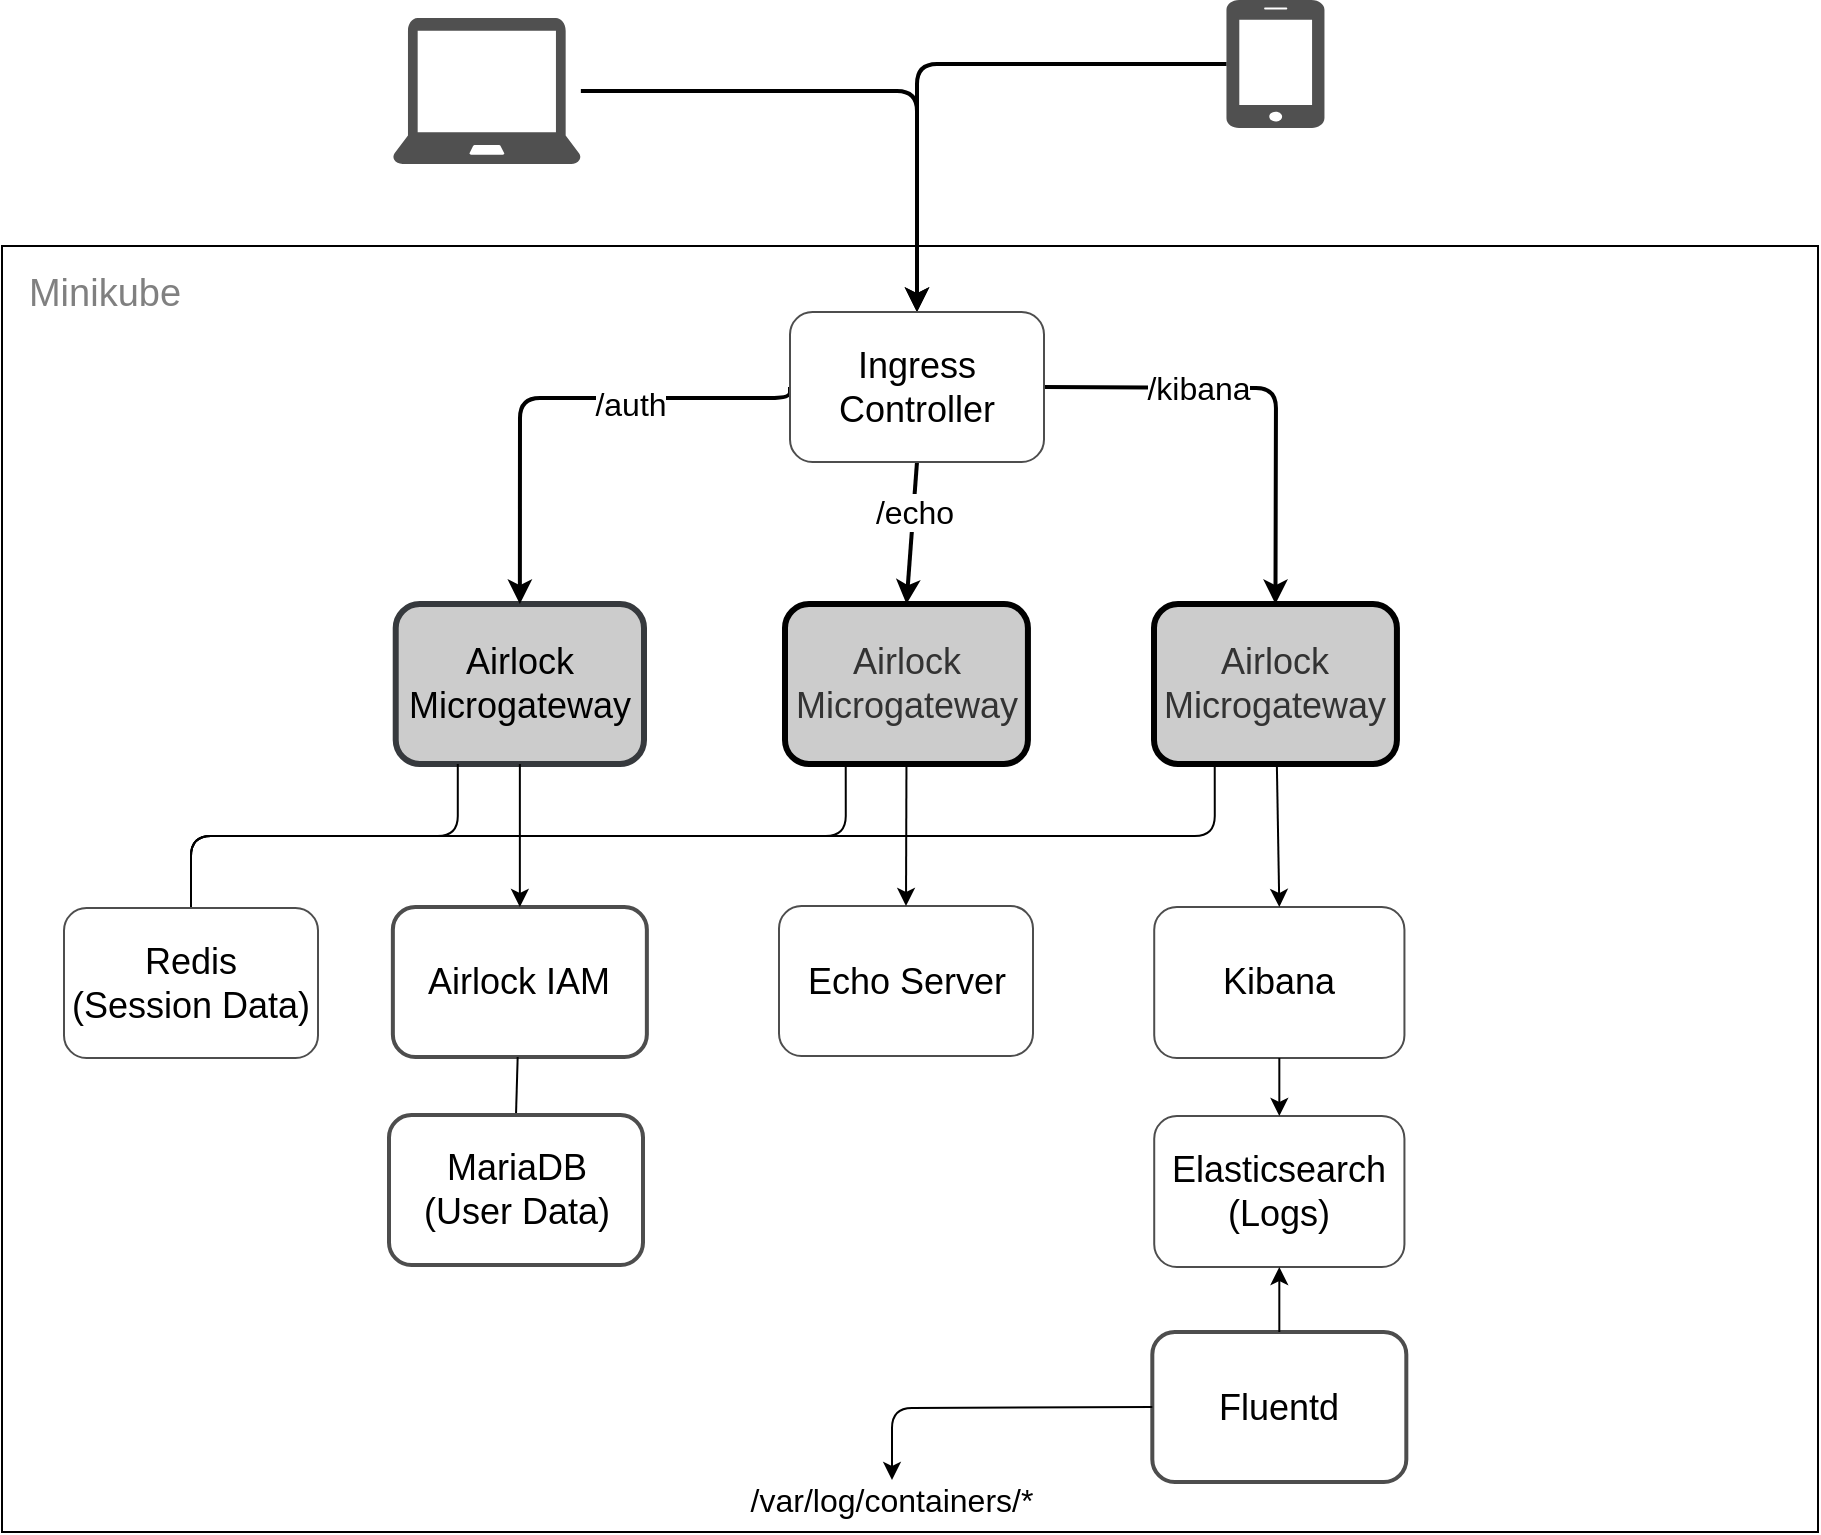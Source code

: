 <mxfile version="14.4.2" type="device"><diagram id="WI9T0HZ2pTsCkuznbFz-" name="Page-1"><mxGraphModel dx="2062" dy="1988" grid="0" gridSize="10" guides="1" tooltips="1" connect="1" arrows="1" fold="1" page="1" pageScale="1" pageWidth="1169" pageHeight="827" math="0" shadow="0"><root><mxCell id="0"/><mxCell id="1" parent="0"/><mxCell id="zPxd7f9gdu0ujB_dVy6X-59" value="" style="rounded=0;whiteSpace=wrap;html=1;shadow=0;glass=0;sketch=0;strokeColor=#000000;strokeWidth=1;fillColor=none;" parent="1" vertex="1"><mxGeometry x="140" y="-696" width="908" height="643" as="geometry"/></mxCell><mxCell id="w9wuaRJPN0vWNbS5Cw9o-62" value="" style="pointerEvents=1;shadow=0;dashed=0;html=1;strokeColor=none;fillColor=#505050;labelPosition=center;verticalLabelPosition=bottom;verticalAlign=top;outlineConnect=0;align=center;shape=mxgraph.office.devices.laptop;fontStyle=1" parent="1" vertex="1"><mxGeometry x="335.43" y="-810" width="94" height="73" as="geometry"/></mxCell><mxCell id="5LJMf_2BfoSnGEr0R3gu-9" value="" style="group" parent="1" vertex="1" connectable="0"><mxGeometry x="752.23" y="-819" width="49" height="64" as="geometry"/></mxCell><mxCell id="l-q5ioN7zxDLsIIErkMB-75" value="" style="pointerEvents=1;shadow=0;dashed=0;html=1;strokeColor=none;fillColor=#505050;labelPosition=center;verticalLabelPosition=bottom;verticalAlign=top;outlineConnect=0;align=center;shape=mxgraph.office.devices.cell_phone_iphone_proportional;fontStyle=1" parent="5LJMf_2BfoSnGEr0R3gu-9" vertex="1"><mxGeometry width="49.0" height="64.0" as="geometry"/></mxCell><mxCell id="l-q5ioN7zxDLsIIErkMB-66" value="&lt;font style=&quot;font-size: 18px;&quot;&gt;Airlock Microgateway&lt;/font&gt;" style="rounded=1;whiteSpace=wrap;html=1;align=center;fontColor=#333333;fontSize=18;fontStyle=0;labelBackgroundColor=none;strokeWidth=3;shadow=0;fillColor=#CCCCCC;" parent="1" vertex="1"><mxGeometry x="531.5" y="-517" width="121.46" height="80" as="geometry"/></mxCell><mxCell id="l-q5ioN7zxDLsIIErkMB-79" value="Minikube" style="text;html=1;align=center;verticalAlign=middle;resizable=0;points=[];autosize=1;fontSize=19;labelBackgroundColor=none;fontStyle=0;fontColor=#808080;" parent="1" vertex="1"><mxGeometry x="147.998" y="-686" width="86" height="27" as="geometry"/></mxCell><mxCell id="w9wuaRJPN0vWNbS5Cw9o-79" value="&lt;font style=&quot;font-size: 18px;&quot;&gt;Airlock IAM&lt;/font&gt;" style="rounded=1;whiteSpace=wrap;html=1;strokeColor=#4D4D4D;fillColor=#ffffff;align=center;labelBackgroundColor=none;fontSize=18;fontStyle=0;fontColor=#000000;strokeWidth=2;shadow=0;" parent="1" vertex="1"><mxGeometry x="335.43" y="-365.5" width="127" height="75" as="geometry"/></mxCell><mxCell id="zPxd7f9gdu0ujB_dVy6X-16" value="&lt;font style=&quot;font-size: 18px;&quot;&gt;Airlock Microgateway&lt;/font&gt;" style="rounded=1;whiteSpace=wrap;html=1;align=center;fontSize=18;fontStyle=0;labelBackgroundColor=none;strokeWidth=3;strokeColor=#36393d;shadow=0;sketch=0;glass=0;fillColor=#CCCCCC;" parent="1" vertex="1"><mxGeometry x="336.86" y="-517" width="124.14" height="80" as="geometry"/></mxCell><mxCell id="zPxd7f9gdu0ujB_dVy6X-21" value="" style="endArrow=none;html=1;exitX=0.5;exitY=0;exitDx=0;exitDy=0;" parent="1" source="lVdv-ffWIgl_E9PSQNQW-1" target="w9wuaRJPN0vWNbS5Cw9o-79" edge="1"><mxGeometry x="282" y="-432.5" width="50" height="50" as="geometry"><mxPoint x="397.585" y="-148.25" as="sourcePoint"/><mxPoint x="176" y="-221.5" as="targetPoint"/></mxGeometry></mxCell><mxCell id="zPxd7f9gdu0ujB_dVy6X-25" value="&lt;font style=&quot;font-size: 18px;&quot;&gt;Echo Server&lt;/font&gt;" style="rounded=1;whiteSpace=wrap;html=1;strokeColor=#4D4D4D;fillColor=#ffffff;align=center;labelBackgroundColor=none;fontSize=18;fontStyle=0;fontColor=#000000;strokeWidth=1;" parent="1" vertex="1"><mxGeometry x="528.5" y="-366" width="127" height="75" as="geometry"/></mxCell><mxCell id="zPxd7f9gdu0ujB_dVy6X-27" value="&lt;font style=&quot;font-size: 18px;&quot;&gt;Kibana&lt;/font&gt;" style="rounded=1;whiteSpace=wrap;html=1;strokeColor=#4D4D4D;fillColor=#ffffff;align=center;labelBackgroundColor=none;fontSize=18;fontStyle=0;fontColor=#000000;strokeWidth=1;" parent="1" vertex="1"><mxGeometry x="716.11" y="-365.5" width="125.11" height="75.5" as="geometry"/></mxCell><mxCell id="zPxd7f9gdu0ujB_dVy6X-37" value="" style="endArrow=none;startArrow=none;html=1;edgeStyle=orthogonalEdgeStyle;startFill=0;endFill=0;entryX=0.25;entryY=1;entryDx=0;entryDy=0;exitX=0.5;exitY=0;exitDx=0;exitDy=0;" parent="1" source="lVdv-ffWIgl_E9PSQNQW-7" target="zPxd7f9gdu0ujB_dVy6X-16" edge="1"><mxGeometry width="50" height="50" relative="1" as="geometry"><mxPoint x="277" y="-412.5" as="sourcePoint"/><mxPoint x="189" y="-451" as="targetPoint"/></mxGeometry></mxCell><mxCell id="zPxd7f9gdu0ujB_dVy6X-38" value="" style="endArrow=none;startArrow=none;html=1;edgeStyle=orthogonalEdgeStyle;startFill=0;endFill=0;exitX=0.5;exitY=0;exitDx=0;exitDy=0;entryX=0.25;entryY=1;entryDx=0;entryDy=0;" parent="1" source="lVdv-ffWIgl_E9PSQNQW-7" target="l-q5ioN7zxDLsIIErkMB-66" edge="1"><mxGeometry width="50" height="50" relative="1" as="geometry"><mxPoint x="277" y="-412.5" as="sourcePoint"/><mxPoint x="471.0" y="-467" as="targetPoint"/></mxGeometry></mxCell><mxCell id="zPxd7f9gdu0ujB_dVy6X-39" value="" style="endArrow=none;startArrow=none;html=1;edgeStyle=orthogonalEdgeStyle;startFill=0;endFill=0;entryX=0.25;entryY=1;entryDx=0;entryDy=0;exitX=0.5;exitY=0;exitDx=0;exitDy=0;" parent="1" source="lVdv-ffWIgl_E9PSQNQW-7" target="zPxd7f9gdu0ujB_dVy6X-17" edge="1"><mxGeometry width="50" height="50" relative="1" as="geometry"><mxPoint x="277" y="-412.5" as="sourcePoint"/><mxPoint x="471.0" y="-467" as="targetPoint"/></mxGeometry></mxCell><mxCell id="zPxd7f9gdu0ujB_dVy6X-48" style="edgeStyle=orthogonalEdgeStyle;rounded=1;orthogonalLoop=1;jettySize=auto;html=1;fontColor=#000000;strokeWidth=2;fontSize=11;fontStyle=1;entryX=0.5;entryY=0;entryDx=0;entryDy=0;" parent="1" source="l-q5ioN7zxDLsIIErkMB-75" target="lVdv-ffWIgl_E9PSQNQW-13" edge="1"><mxGeometry relative="1" as="geometry"><mxPoint x="642.5" y="-648" as="targetPoint"/><Array as="points"/><mxPoint x="579" y="-695" as="sourcePoint"/></mxGeometry></mxCell><mxCell id="zPxd7f9gdu0ujB_dVy6X-49" style="edgeStyle=orthogonalEdgeStyle;rounded=1;orthogonalLoop=1;jettySize=auto;html=1;fontColor=#000000;strokeWidth=2;fontSize=11;fontStyle=1;entryX=0.5;entryY=0;entryDx=0;entryDy=0;" parent="1" source="w9wuaRJPN0vWNbS5Cw9o-62" target="lVdv-ffWIgl_E9PSQNQW-13" edge="1"><mxGeometry relative="1" as="geometry"><mxPoint x="642.5" y="-648" as="targetPoint"/><Array as="points"/><mxPoint x="688.6" y="-694" as="sourcePoint"/></mxGeometry></mxCell><mxCell id="zPxd7f9gdu0ujB_dVy6X-62" value="" style="endArrow=classic;html=1;strokeWidth=2;entryX=0.5;entryY=0;entryDx=0;entryDy=0;exitX=0;exitY=0.5;exitDx=0;exitDy=0;" parent="1" target="zPxd7f9gdu0ujB_dVy6X-16" edge="1" source="lVdv-ffWIgl_E9PSQNQW-13"><mxGeometry width="50" height="50" relative="1" as="geometry"><mxPoint x="464" y="-583" as="sourcePoint"/><mxPoint x="441.5" y="-535" as="targetPoint"/><Array as="points"><mxPoint x="534" y="-620"/><mxPoint x="399" y="-620"/></Array></mxGeometry></mxCell><mxCell id="zPxd7f9gdu0ujB_dVy6X-68" value="/auth" style="edgeLabel;html=1;align=center;verticalAlign=middle;resizable=0;points=[];fontSize=16;" parent="zPxd7f9gdu0ujB_dVy6X-62" vertex="1" connectable="0"><mxGeometry x="-0.294" y="3" relative="1" as="geometry"><mxPoint as="offset"/></mxGeometry></mxCell><mxCell id="zPxd7f9gdu0ujB_dVy6X-64" value="" style="endArrow=classic;html=1;strokeWidth=2;entryX=0.5;entryY=0;entryDx=0;entryDy=0;exitX=0.5;exitY=1;exitDx=0;exitDy=0;" parent="1" source="lVdv-ffWIgl_E9PSQNQW-13" target="l-q5ioN7zxDLsIIErkMB-66" edge="1"><mxGeometry width="50" height="50" relative="1" as="geometry"><mxPoint x="672" y="-579" as="sourcePoint"/><mxPoint x="672.23" y="-510" as="targetPoint"/><Array as="points"/></mxGeometry></mxCell><mxCell id="zPxd7f9gdu0ujB_dVy6X-65" value="/echo" style="edgeLabel;html=1;align=center;verticalAlign=middle;resizable=0;points=[];fontSize=16;" parent="zPxd7f9gdu0ujB_dVy6X-64" vertex="1" connectable="0"><mxGeometry x="-0.312" relative="1" as="geometry"><mxPoint as="offset"/></mxGeometry></mxCell><mxCell id="zPxd7f9gdu0ujB_dVy6X-66" value="" style="endArrow=classic;html=1;strokeWidth=2;exitX=1;exitY=0.5;exitDx=0;exitDy=0;entryX=0.5;entryY=0;entryDx=0;entryDy=0;" parent="1" source="lVdv-ffWIgl_E9PSQNQW-13" target="zPxd7f9gdu0ujB_dVy6X-17" edge="1"><mxGeometry width="50" height="50" relative="1" as="geometry"><mxPoint x="767" y="-608" as="sourcePoint"/><mxPoint x="782.67" y="-535" as="targetPoint"/><Array as="points"><mxPoint x="777" y="-625"/></Array></mxGeometry></mxCell><mxCell id="zPxd7f9gdu0ujB_dVy6X-67" value="/kibana" style="edgeLabel;html=1;align=center;verticalAlign=middle;resizable=0;points=[];fontSize=16;" parent="zPxd7f9gdu0ujB_dVy6X-66" vertex="1" connectable="0"><mxGeometry x="-0.312" relative="1" as="geometry"><mxPoint as="offset"/></mxGeometry></mxCell><mxCell id="lVdv-ffWIgl_E9PSQNQW-1" value="MariaDB&lt;br&gt;(User Data)" style="rounded=1;whiteSpace=wrap;html=1;strokeColor=#4D4D4D;fillColor=#ffffff;align=center;labelBackgroundColor=none;fontSize=18;fontStyle=0;fontColor=#000000;strokeWidth=2;shadow=0;" vertex="1" parent="1"><mxGeometry x="333.5" y="-261.5" width="127" height="75" as="geometry"/></mxCell><mxCell id="lVdv-ffWIgl_E9PSQNQW-2" value="Elasticsearch&lt;br&gt;(Logs)" style="rounded=1;whiteSpace=wrap;html=1;strokeColor=#4D4D4D;fillColor=#ffffff;align=center;labelBackgroundColor=none;fontSize=18;fontStyle=0;fontColor=#000000;strokeWidth=1;" vertex="1" parent="1"><mxGeometry x="716.11" y="-261" width="125.11" height="75.5" as="geometry"/></mxCell><mxCell id="lVdv-ffWIgl_E9PSQNQW-3" value="Fluentd" style="rounded=1;whiteSpace=wrap;html=1;strokeColor=#4D4D4D;fillColor=#ffffff;align=center;labelBackgroundColor=none;fontSize=18;fontStyle=0;fontColor=#000000;strokeWidth=2;shadow=0;" vertex="1" parent="1"><mxGeometry x="715.16" y="-153" width="127" height="75" as="geometry"/></mxCell><mxCell id="lVdv-ffWIgl_E9PSQNQW-4" value="" style="endArrow=classic;html=1;exitX=0.5;exitY=0;exitDx=0;exitDy=0;" edge="1" parent="1" source="lVdv-ffWIgl_E9PSQNQW-3" target="lVdv-ffWIgl_E9PSQNQW-2"><mxGeometry width="50" height="50" relative="1" as="geometry"><mxPoint x="557" y="-213" as="sourcePoint"/><mxPoint x="607" y="-263" as="targetPoint"/></mxGeometry></mxCell><mxCell id="lVdv-ffWIgl_E9PSQNQW-5" value="" style="endArrow=classic;html=1;entryX=0.5;entryY=0;entryDx=0;entryDy=0;exitX=0.5;exitY=1;exitDx=0;exitDy=0;" edge="1" parent="1" source="zPxd7f9gdu0ujB_dVy6X-27" target="lVdv-ffWIgl_E9PSQNQW-2"><mxGeometry width="50" height="50" relative="1" as="geometry"><mxPoint x="557" y="-213" as="sourcePoint"/><mxPoint x="607" y="-263" as="targetPoint"/></mxGeometry></mxCell><mxCell id="lVdv-ffWIgl_E9PSQNQW-6" value="" style="endArrow=classic;html=1;entryX=0.5;entryY=0;entryDx=0;entryDy=0;" edge="1" parent="1" source="zPxd7f9gdu0ujB_dVy6X-17" target="zPxd7f9gdu0ujB_dVy6X-27"><mxGeometry width="50" height="50" relative="1" as="geometry"><mxPoint x="781" y="-443" as="sourcePoint"/><mxPoint x="609" y="-264" as="targetPoint"/></mxGeometry></mxCell><mxCell id="zPxd7f9gdu0ujB_dVy6X-17" value="&lt;font style=&quot;font-size: 18px;&quot;&gt;Airlock Microgateway&lt;/font&gt;" style="rounded=1;whiteSpace=wrap;html=1;align=center;fontColor=#333333;fontSize=18;fontStyle=0;labelBackgroundColor=none;strokeWidth=3;shadow=0;fillColor=#CCCCCC;" parent="1" vertex="1"><mxGeometry x="716" y="-517" width="121.46" height="80" as="geometry"/></mxCell><mxCell id="lVdv-ffWIgl_E9PSQNQW-7" value="Redis&lt;br&gt;(Session Data)" style="rounded=1;whiteSpace=wrap;html=1;strokeColor=#4D4D4D;fillColor=#ffffff;align=center;labelBackgroundColor=none;fontSize=18;fontStyle=0;fontColor=#000000;strokeWidth=1;" vertex="1" parent="1"><mxGeometry x="171" y="-365" width="127" height="75" as="geometry"/></mxCell><mxCell id="lVdv-ffWIgl_E9PSQNQW-8" value="" style="endArrow=classic;html=1;exitX=0.5;exitY=1;exitDx=0;exitDy=0;entryX=0.5;entryY=0;entryDx=0;entryDy=0;" edge="1" parent="1" source="zPxd7f9gdu0ujB_dVy6X-16" target="w9wuaRJPN0vWNbS5Cw9o-79"><mxGeometry width="50" height="50" relative="1" as="geometry"><mxPoint x="559" y="-214" as="sourcePoint"/><mxPoint x="609" y="-264" as="targetPoint"/></mxGeometry></mxCell><mxCell id="lVdv-ffWIgl_E9PSQNQW-9" value="" style="endArrow=classic;html=1;exitX=0.5;exitY=1;exitDx=0;exitDy=0;entryX=0.5;entryY=0;entryDx=0;entryDy=0;" edge="1" parent="1" source="l-q5ioN7zxDLsIIErkMB-66" target="zPxd7f9gdu0ujB_dVy6X-25"><mxGeometry width="50" height="50" relative="1" as="geometry"><mxPoint x="559" y="-214" as="sourcePoint"/><mxPoint x="609" y="-264" as="targetPoint"/></mxGeometry></mxCell><mxCell id="lVdv-ffWIgl_E9PSQNQW-11" value="/var/log/containers/*" style="text;html=1;strokeColor=none;fillColor=none;align=center;verticalAlign=middle;whiteSpace=wrap;rounded=0;fontSize=16;" vertex="1" parent="1"><mxGeometry x="500" y="-79" width="170" height="20" as="geometry"/></mxCell><mxCell id="lVdv-ffWIgl_E9PSQNQW-12" value="" style="endArrow=classic;html=1;fontSize=16;exitX=0;exitY=0.5;exitDx=0;exitDy=0;entryX=0.5;entryY=0;entryDx=0;entryDy=0;" edge="1" parent="1" source="lVdv-ffWIgl_E9PSQNQW-3" target="lVdv-ffWIgl_E9PSQNQW-11"><mxGeometry width="50" height="50" relative="1" as="geometry"><mxPoint x="559" y="-214" as="sourcePoint"/><mxPoint x="609" y="-264" as="targetPoint"/><Array as="points"><mxPoint x="585" y="-115"/></Array></mxGeometry></mxCell><mxCell id="lVdv-ffWIgl_E9PSQNQW-13" value="Ingress Controller" style="rounded=1;whiteSpace=wrap;html=1;strokeColor=#4D4D4D;fillColor=#ffffff;align=center;labelBackgroundColor=none;fontSize=18;fontStyle=0;fontColor=#000000;strokeWidth=1;" vertex="1" parent="1"><mxGeometry x="534" y="-663" width="127" height="75" as="geometry"/></mxCell></root></mxGraphModel></diagram></mxfile>
